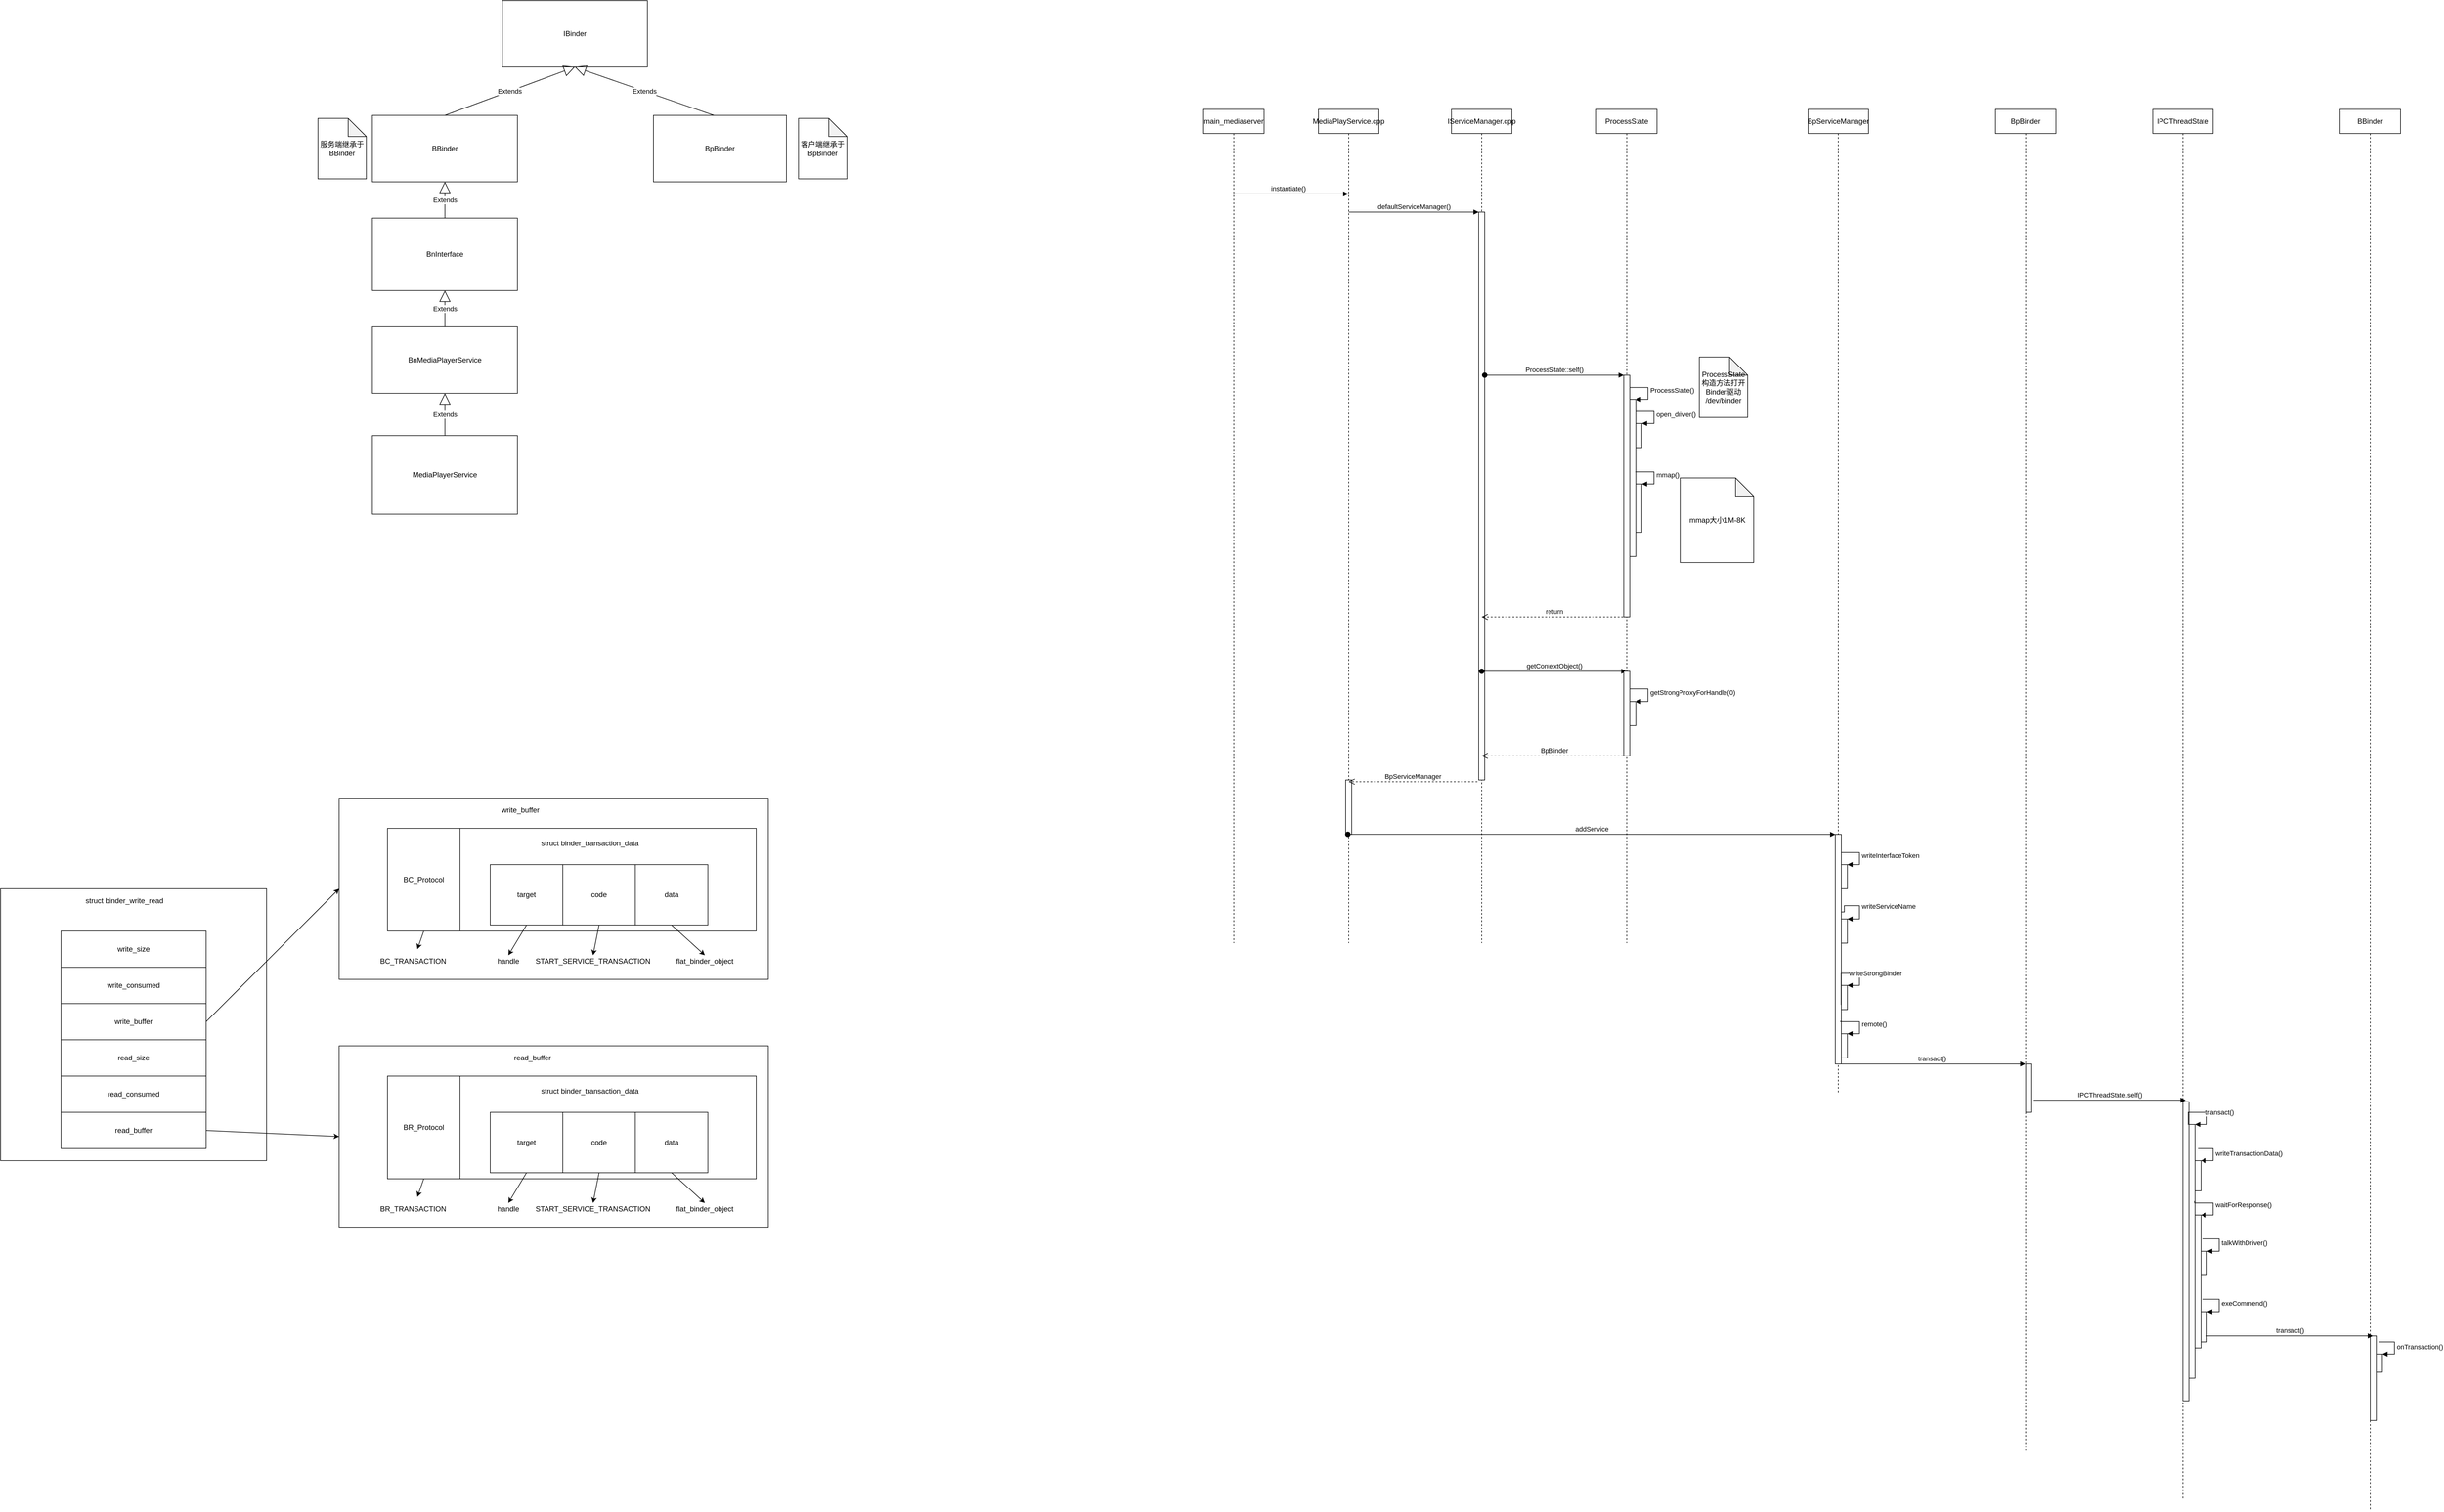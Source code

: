 <mxfile version="13.4.5" type="device" pages="3"><diagram id="ADSNOt0oJH6YM9XgDWAc" name="Binder流程"><mxGraphModel dx="3656" dy="830" grid="1" gridSize="10" guides="1" tooltips="1" connect="1" arrows="1" fold="1" page="1" pageScale="1" pageWidth="850" pageHeight="1100" math="0" shadow="0"><root><mxCell id="0"/><mxCell id="1" parent="0"/><mxCell id="X1YIrtoGav7V1cK6ALSr-1" value="main_mediaserver" style="shape=umlLifeline;perimeter=lifelinePerimeter;whiteSpace=wrap;html=1;container=1;collapsible=0;recursiveResize=0;outlineConnect=0;" parent="1" vertex="1"><mxGeometry x="190" y="380" width="100" height="1380" as="geometry"/></mxCell><mxCell id="X1YIrtoGav7V1cK6ALSr-5" value="instantiate()" style="html=1;verticalAlign=bottom;endArrow=block;" parent="X1YIrtoGav7V1cK6ALSr-1" target="X1YIrtoGav7V1cK6ALSr-4" edge="1"><mxGeometry x="-0.05" width="80" relative="1" as="geometry"><mxPoint x="50" y="140" as="sourcePoint"/><mxPoint x="130" y="140" as="targetPoint"/><mxPoint as="offset"/></mxGeometry></mxCell><mxCell id="X1YIrtoGav7V1cK6ALSr-4" value="MediaPlayService.cpp" style="shape=umlLifeline;perimeter=lifelinePerimeter;whiteSpace=wrap;html=1;container=1;collapsible=0;recursiveResize=0;outlineConnect=0;" parent="1" vertex="1"><mxGeometry x="380" y="380" width="100" height="1380" as="geometry"/></mxCell><mxCell id="ic60exHab5xVEGZEsqp8-18" value="" style="html=1;points=[];perimeter=orthogonalPerimeter;" parent="X1YIrtoGav7V1cK6ALSr-4" vertex="1"><mxGeometry x="45" y="1110" width="10" height="90" as="geometry"/></mxCell><mxCell id="X1YIrtoGav7V1cK6ALSr-8" value="IServiceManager.cpp" style="shape=umlLifeline;perimeter=lifelinePerimeter;whiteSpace=wrap;html=1;container=1;collapsible=0;recursiveResize=0;outlineConnect=0;" parent="1" vertex="1"><mxGeometry x="600" y="380" width="100" height="1380" as="geometry"/></mxCell><mxCell id="X1YIrtoGav7V1cK6ALSr-10" value="" style="html=1;points=[];perimeter=orthogonalPerimeter;" parent="X1YIrtoGav7V1cK6ALSr-8" vertex="1"><mxGeometry x="45" y="170" width="10" height="940" as="geometry"/></mxCell><mxCell id="ic60exHab5xVEGZEsqp8-13" value="getContextObject()" style="html=1;verticalAlign=bottom;startArrow=oval;startFill=1;endArrow=block;startSize=8;" parent="X1YIrtoGav7V1cK6ALSr-8" target="ic60exHab5xVEGZEsqp8-1" edge="1"><mxGeometry width="60" relative="1" as="geometry"><mxPoint x="50" y="930" as="sourcePoint"/><mxPoint x="110" y="930" as="targetPoint"/></mxGeometry></mxCell><mxCell id="X1YIrtoGav7V1cK6ALSr-11" value="defaultServiceManager()" style="html=1;verticalAlign=bottom;endArrow=block;entryX=0;entryY=0;" parent="1" source="X1YIrtoGav7V1cK6ALSr-4" target="X1YIrtoGav7V1cK6ALSr-10" edge="1"><mxGeometry relative="1" as="geometry"><mxPoint x="570" y="550" as="sourcePoint"/></mxGeometry></mxCell><mxCell id="X1YIrtoGav7V1cK6ALSr-12" value="BpServiceManager" style="html=1;verticalAlign=bottom;endArrow=open;dashed=1;endSize=8;exitX=-0.214;exitY=1.003;exitDx=0;exitDy=0;exitPerimeter=0;" parent="1" source="X1YIrtoGav7V1cK6ALSr-10" target="X1YIrtoGav7V1cK6ALSr-4" edge="1"><mxGeometry relative="1" as="geometry"><mxPoint x="429" y="1490" as="targetPoint"/><Array as="points"/></mxGeometry></mxCell><mxCell id="p9U50_0gW3GJGFHovrKU-1" value="MediaPlayerService" style="rounded=0;whiteSpace=wrap;html=1;" parent="1" vertex="1"><mxGeometry x="-1185" y="920" width="240" height="130" as="geometry"/></mxCell><mxCell id="p9U50_0gW3GJGFHovrKU-2" value="BnMediaPlayerService" style="rounded=0;whiteSpace=wrap;html=1;" parent="1" vertex="1"><mxGeometry x="-1185" y="740" width="240" height="110" as="geometry"/></mxCell><mxCell id="p9U50_0gW3GJGFHovrKU-3" value="BnInterface" style="rounded=0;whiteSpace=wrap;html=1;" parent="1" vertex="1"><mxGeometry x="-1185" y="560" width="240" height="120" as="geometry"/></mxCell><mxCell id="p9U50_0gW3GJGFHovrKU-4" value="BBinder" style="rounded=0;whiteSpace=wrap;html=1;" parent="1" vertex="1"><mxGeometry x="-1185" y="390" width="240" height="110" as="geometry"/></mxCell><mxCell id="p9U50_0gW3GJGFHovrKU-9" value="Extends" style="endArrow=block;endSize=16;endFill=0;html=1;exitX=0.5;exitY=0;exitDx=0;exitDy=0;entryX=0.5;entryY=1;entryDx=0;entryDy=0;" parent="1" source="p9U50_0gW3GJGFHovrKU-1" target="p9U50_0gW3GJGFHovrKU-2" edge="1"><mxGeometry width="160" relative="1" as="geometry"><mxPoint x="-1265" y="850" as="sourcePoint"/><mxPoint x="-1105" y="850" as="targetPoint"/></mxGeometry></mxCell><mxCell id="p9U50_0gW3GJGFHovrKU-10" value="Extends" style="endArrow=block;endSize=16;endFill=0;html=1;exitX=0.5;exitY=0;exitDx=0;exitDy=0;entryX=0.5;entryY=1;entryDx=0;entryDy=0;" parent="1" source="p9U50_0gW3GJGFHovrKU-2" target="p9U50_0gW3GJGFHovrKU-3" edge="1"><mxGeometry width="160" relative="1" as="geometry"><mxPoint x="-1075" y="720" as="sourcePoint"/><mxPoint x="-915" y="720" as="targetPoint"/></mxGeometry></mxCell><mxCell id="p9U50_0gW3GJGFHovrKU-11" value="Extends" style="endArrow=block;endSize=16;endFill=0;html=1;entryX=0.5;entryY=1;entryDx=0;entryDy=0;" parent="1" source="p9U50_0gW3GJGFHovrKU-3" target="p9U50_0gW3GJGFHovrKU-4" edge="1"><mxGeometry width="160" relative="1" as="geometry"><mxPoint x="-1105" y="530" as="sourcePoint"/><mxPoint x="-945" y="530" as="targetPoint"/></mxGeometry></mxCell><mxCell id="p9U50_0gW3GJGFHovrKU-12" value="服务端继承于BBinder" style="shape=note;whiteSpace=wrap;html=1;backgroundOutline=1;darkOpacity=0.05;" parent="1" vertex="1"><mxGeometry x="-1275" y="395" width="80" height="100" as="geometry"/></mxCell><mxCell id="p9U50_0gW3GJGFHovrKU-13" value="IBinder" style="rounded=0;whiteSpace=wrap;html=1;" parent="1" vertex="1"><mxGeometry x="-970" y="200" width="240" height="110" as="geometry"/></mxCell><mxCell id="p9U50_0gW3GJGFHovrKU-14" value="Extends" style="endArrow=block;endSize=16;endFill=0;html=1;exitX=0.5;exitY=0;exitDx=0;exitDy=0;entryX=0.5;entryY=1;entryDx=0;entryDy=0;" parent="1" source="p9U50_0gW3GJGFHovrKU-4" target="p9U50_0gW3GJGFHovrKU-13" edge="1"><mxGeometry width="160" relative="1" as="geometry"><mxPoint x="-580" y="270" as="sourcePoint"/><mxPoint x="-420" y="270" as="targetPoint"/></mxGeometry></mxCell><mxCell id="my67PZ1nGhQ2s5lrP3zA-1" value="BpBinder" style="rounded=0;whiteSpace=wrap;html=1;" parent="1" vertex="1"><mxGeometry x="-720" y="390" width="220" height="110" as="geometry"/></mxCell><mxCell id="my67PZ1nGhQ2s5lrP3zA-2" value="Extends" style="endArrow=block;endSize=16;endFill=0;html=1;exitX=0.455;exitY=0;exitDx=0;exitDy=0;exitPerimeter=0;" parent="1" source="my67PZ1nGhQ2s5lrP3zA-1" edge="1"><mxGeometry width="160" relative="1" as="geometry"><mxPoint x="-500" y="270" as="sourcePoint"/><mxPoint x="-850" y="310" as="targetPoint"/></mxGeometry></mxCell><mxCell id="my67PZ1nGhQ2s5lrP3zA-3" value="客户端继承于BpBinder" style="shape=note;whiteSpace=wrap;html=1;backgroundOutline=1;darkOpacity=0.05;" parent="1" vertex="1"><mxGeometry x="-480" y="395" width="80" height="100" as="geometry"/></mxCell><mxCell id="NPpkVlQm_xIy1uFvLEuO-2" value="BpBinder" style="shape=umlLifeline;perimeter=lifelinePerimeter;whiteSpace=wrap;html=1;container=1;collapsible=0;recursiveResize=0;outlineConnect=0;" parent="1" vertex="1"><mxGeometry x="1500" y="380" width="100" height="2220" as="geometry"/></mxCell><mxCell id="NPpkVlQm_xIy1uFvLEuO-5" value="" style="html=1;points=[];perimeter=orthogonalPerimeter;" parent="NPpkVlQm_xIy1uFvLEuO-2" vertex="1"><mxGeometry x="50" y="1580" width="10" height="80" as="geometry"/></mxCell><mxCell id="NPpkVlQm_xIy1uFvLEuO-4" value="IPCThreadState" style="shape=umlLifeline;perimeter=lifelinePerimeter;whiteSpace=wrap;html=1;container=1;collapsible=0;recursiveResize=0;outlineConnect=0;" parent="1" vertex="1"><mxGeometry x="1760" y="380" width="100" height="2300" as="geometry"/></mxCell><mxCell id="NPpkVlQm_xIy1uFvLEuO-11" value="" style="html=1;points=[];perimeter=orthogonalPerimeter;" parent="NPpkVlQm_xIy1uFvLEuO-4" vertex="1"><mxGeometry x="50" y="1642.5" width="10" height="495" as="geometry"/></mxCell><mxCell id="NPpkVlQm_xIy1uFvLEuO-12" value="" style="html=1;points=[];perimeter=orthogonalPerimeter;" parent="NPpkVlQm_xIy1uFvLEuO-4" vertex="1"><mxGeometry x="60" y="1680" width="10" height="420" as="geometry"/></mxCell><mxCell id="NPpkVlQm_xIy1uFvLEuO-13" value="transact()" style="edgeStyle=orthogonalEdgeStyle;html=1;align=left;spacingLeft=2;endArrow=block;rounded=0;entryX=1;entryY=0;exitX=0.871;exitY=0.077;exitDx=0;exitDy=0;exitPerimeter=0;" parent="NPpkVlQm_xIy1uFvLEuO-4" source="NPpkVlQm_xIy1uFvLEuO-11" target="NPpkVlQm_xIy1uFvLEuO-12" edge="1"><mxGeometry relative="1" as="geometry"><mxPoint x="65" y="1660" as="sourcePoint"/><Array as="points"><mxPoint x="90" y="1660"/><mxPoint x="90" y="1680"/></Array></mxGeometry></mxCell><mxCell id="NPpkVlQm_xIy1uFvLEuO-16" value="" style="html=1;points=[];perimeter=orthogonalPerimeter;" parent="NPpkVlQm_xIy1uFvLEuO-4" vertex="1"><mxGeometry x="70" y="1740" width="10" height="50" as="geometry"/></mxCell><mxCell id="NPpkVlQm_xIy1uFvLEuO-17" value="writeTransactionData()" style="edgeStyle=orthogonalEdgeStyle;html=1;align=left;spacingLeft=2;endArrow=block;rounded=0;entryX=1;entryY=0;" parent="NPpkVlQm_xIy1uFvLEuO-4" target="NPpkVlQm_xIy1uFvLEuO-16" edge="1"><mxGeometry relative="1" as="geometry"><mxPoint x="75" y="1720" as="sourcePoint"/><Array as="points"><mxPoint x="100" y="1720"/></Array></mxGeometry></mxCell><mxCell id="NPpkVlQm_xIy1uFvLEuO-20" value="" style="html=1;points=[];perimeter=orthogonalPerimeter;" parent="NPpkVlQm_xIy1uFvLEuO-4" vertex="1"><mxGeometry x="70" y="1830" width="10" height="220" as="geometry"/></mxCell><mxCell id="NPpkVlQm_xIy1uFvLEuO-21" value="waitForResponse()" style="edgeStyle=orthogonalEdgeStyle;html=1;align=left;spacingLeft=2;endArrow=block;rounded=0;entryX=1;entryY=0;exitX=0.929;exitY=0.302;exitDx=0;exitDy=0;exitPerimeter=0;" parent="NPpkVlQm_xIy1uFvLEuO-4" source="NPpkVlQm_xIy1uFvLEuO-12" target="NPpkVlQm_xIy1uFvLEuO-20" edge="1"><mxGeometry relative="1" as="geometry"><mxPoint x="75" y="1810" as="sourcePoint"/><Array as="points"><mxPoint x="69" y="1810"/><mxPoint x="100" y="1810"/><mxPoint x="100" y="1830"/></Array></mxGeometry></mxCell><mxCell id="NPpkVlQm_xIy1uFvLEuO-26" value="" style="html=1;points=[];perimeter=orthogonalPerimeter;" parent="NPpkVlQm_xIy1uFvLEuO-4" vertex="1"><mxGeometry x="80" y="1890" width="10" height="40" as="geometry"/></mxCell><mxCell id="NPpkVlQm_xIy1uFvLEuO-27" value="talkWithDriver()" style="edgeStyle=orthogonalEdgeStyle;html=1;align=left;spacingLeft=2;endArrow=block;rounded=0;entryX=1;entryY=0;exitX=1.224;exitY=0.179;exitDx=0;exitDy=0;exitPerimeter=0;" parent="NPpkVlQm_xIy1uFvLEuO-4" source="NPpkVlQm_xIy1uFvLEuO-20" target="NPpkVlQm_xIy1uFvLEuO-26" edge="1"><mxGeometry relative="1" as="geometry"><mxPoint x="85" y="1870" as="sourcePoint"/><Array as="points"><mxPoint x="110" y="1869"/><mxPoint x="110" y="1890"/></Array></mxGeometry></mxCell><mxCell id="NPpkVlQm_xIy1uFvLEuO-28" value="" style="html=1;points=[];perimeter=orthogonalPerimeter;" parent="NPpkVlQm_xIy1uFvLEuO-4" vertex="1"><mxGeometry x="80" y="1990" width="10" height="50" as="geometry"/></mxCell><mxCell id="NPpkVlQm_xIy1uFvLEuO-29" value="exeCommend()" style="edgeStyle=orthogonalEdgeStyle;html=1;align=left;spacingLeft=2;endArrow=block;rounded=0;entryX=1;entryY=0;exitX=1.224;exitY=0.633;exitDx=0;exitDy=0;exitPerimeter=0;" parent="NPpkVlQm_xIy1uFvLEuO-4" source="NPpkVlQm_xIy1uFvLEuO-20" target="NPpkVlQm_xIy1uFvLEuO-28" edge="1"><mxGeometry relative="1" as="geometry"><mxPoint x="85" y="1970" as="sourcePoint"/><Array as="points"><mxPoint x="110" y="1969"/><mxPoint x="110" y="1990"/></Array></mxGeometry></mxCell><mxCell id="NPpkVlQm_xIy1uFvLEuO-6" value="IPCThreadState.self()" style="html=1;verticalAlign=bottom;endArrow=block;exitX=1.341;exitY=0.749;exitDx=0;exitDy=0;exitPerimeter=0;" parent="1" source="NPpkVlQm_xIy1uFvLEuO-5" edge="1"><mxGeometry width="80" relative="1" as="geometry"><mxPoint x="1565" y="2020" as="sourcePoint"/><mxPoint x="1814.5" y="2019.92" as="targetPoint"/></mxGeometry></mxCell><mxCell id="NPpkVlQm_xIy1uFvLEuO-30" value="BBinder" style="shape=umlLifeline;perimeter=lifelinePerimeter;whiteSpace=wrap;html=1;container=1;collapsible=0;recursiveResize=0;outlineConnect=0;" parent="1" vertex="1"><mxGeometry x="2070" y="380" width="100" height="2320" as="geometry"/></mxCell><mxCell id="NPpkVlQm_xIy1uFvLEuO-32" value="" style="html=1;points=[];perimeter=orthogonalPerimeter;" parent="NPpkVlQm_xIy1uFvLEuO-30" vertex="1"><mxGeometry x="50" y="2030" width="10" height="140" as="geometry"/></mxCell><mxCell id="NPpkVlQm_xIy1uFvLEuO-33" value="" style="html=1;points=[];perimeter=orthogonalPerimeter;" parent="NPpkVlQm_xIy1uFvLEuO-30" vertex="1"><mxGeometry x="60" y="2060" width="10" height="30" as="geometry"/></mxCell><mxCell id="NPpkVlQm_xIy1uFvLEuO-34" value="onTransaction()" style="edgeStyle=orthogonalEdgeStyle;html=1;align=left;spacingLeft=2;endArrow=block;rounded=0;entryX=1;entryY=0;" parent="NPpkVlQm_xIy1uFvLEuO-30" target="NPpkVlQm_xIy1uFvLEuO-33" edge="1"><mxGeometry relative="1" as="geometry"><mxPoint x="65" y="2040" as="sourcePoint"/><Array as="points"><mxPoint x="90" y="2040"/></Array></mxGeometry></mxCell><mxCell id="NPpkVlQm_xIy1uFvLEuO-31" value="transact()" style="html=1;verticalAlign=bottom;endArrow=block;" parent="1" edge="1"><mxGeometry width="80" relative="1" as="geometry"><mxPoint x="1849" y="2410" as="sourcePoint"/><mxPoint x="2124.5" y="2410" as="targetPoint"/><Array as="points"><mxPoint x="1945" y="2410"/></Array></mxGeometry></mxCell><mxCell id="ic60exHab5xVEGZEsqp8-1" value="ProcessState" style="shape=umlLifeline;perimeter=lifelinePerimeter;whiteSpace=wrap;html=1;container=1;collapsible=0;recursiveResize=0;outlineConnect=0;" parent="1" vertex="1"><mxGeometry x="840" y="380" width="100" height="1380" as="geometry"/></mxCell><mxCell id="ic60exHab5xVEGZEsqp8-2" value="" style="html=1;points=[];perimeter=orthogonalPerimeter;" parent="ic60exHab5xVEGZEsqp8-1" vertex="1"><mxGeometry x="45" y="440" width="10" height="400" as="geometry"/></mxCell><mxCell id="ic60exHab5xVEGZEsqp8-4" value="" style="html=1;points=[];perimeter=orthogonalPerimeter;" parent="ic60exHab5xVEGZEsqp8-1" vertex="1"><mxGeometry x="55" y="480" width="10" height="260" as="geometry"/></mxCell><mxCell id="ic60exHab5xVEGZEsqp8-5" value="ProcessState()" style="edgeStyle=orthogonalEdgeStyle;html=1;align=left;spacingLeft=2;endArrow=block;rounded=0;entryX=1;entryY=0;exitX=1.047;exitY=0.051;exitDx=0;exitDy=0;exitPerimeter=0;" parent="ic60exHab5xVEGZEsqp8-1" source="ic60exHab5xVEGZEsqp8-2" target="ic60exHab5xVEGZEsqp8-4" edge="1"><mxGeometry relative="1" as="geometry"><mxPoint x="60" y="460" as="sourcePoint"/><Array as="points"><mxPoint x="85" y="460"/><mxPoint x="85" y="480"/></Array></mxGeometry></mxCell><mxCell id="ic60exHab5xVEGZEsqp8-6" value="" style="html=1;points=[];perimeter=orthogonalPerimeter;" parent="ic60exHab5xVEGZEsqp8-1" vertex="1"><mxGeometry x="65" y="520" width="10" height="40" as="geometry"/></mxCell><mxCell id="ic60exHab5xVEGZEsqp8-7" value="open_driver()" style="edgeStyle=orthogonalEdgeStyle;html=1;align=left;spacingLeft=2;endArrow=block;rounded=0;entryX=1;entryY=0;" parent="ic60exHab5xVEGZEsqp8-1" source="ic60exHab5xVEGZEsqp8-4" target="ic60exHab5xVEGZEsqp8-6" edge="1"><mxGeometry relative="1" as="geometry"><mxPoint x="80" y="500" as="sourcePoint"/><Array as="points"><mxPoint x="95" y="500"/><mxPoint x="95" y="520"/></Array></mxGeometry></mxCell><mxCell id="ic60exHab5xVEGZEsqp8-8" value="" style="html=1;points=[];perimeter=orthogonalPerimeter;" parent="ic60exHab5xVEGZEsqp8-1" vertex="1"><mxGeometry x="65" y="620" width="10" height="80" as="geometry"/></mxCell><mxCell id="ic60exHab5xVEGZEsqp8-9" value="mmap()" style="edgeStyle=orthogonalEdgeStyle;html=1;align=left;spacingLeft=2;endArrow=block;rounded=0;entryX=1;entryY=0;" parent="ic60exHab5xVEGZEsqp8-1" target="ic60exHab5xVEGZEsqp8-8" edge="1"><mxGeometry relative="1" as="geometry"><mxPoint x="64" y="600" as="sourcePoint"/><Array as="points"><mxPoint x="64" y="600"/><mxPoint x="95" y="600"/><mxPoint x="95" y="620"/></Array></mxGeometry></mxCell><mxCell id="ic60exHab5xVEGZEsqp8-14" value="" style="html=1;points=[];perimeter=orthogonalPerimeter;" parent="ic60exHab5xVEGZEsqp8-1" vertex="1"><mxGeometry x="45" y="930" width="10" height="140" as="geometry"/></mxCell><mxCell id="ic60exHab5xVEGZEsqp8-15" value="" style="html=1;points=[];perimeter=orthogonalPerimeter;" parent="ic60exHab5xVEGZEsqp8-1" vertex="1"><mxGeometry x="55" y="980" width="10" height="40" as="geometry"/></mxCell><mxCell id="ic60exHab5xVEGZEsqp8-16" value="getStrongProxyForHandle(0)" style="edgeStyle=orthogonalEdgeStyle;html=1;align=left;spacingLeft=2;endArrow=block;rounded=0;entryX=1;entryY=0;" parent="ic60exHab5xVEGZEsqp8-1" source="ic60exHab5xVEGZEsqp8-14" target="ic60exHab5xVEGZEsqp8-15" edge="1"><mxGeometry relative="1" as="geometry"><mxPoint x="57" y="960" as="sourcePoint"/><Array as="points"><mxPoint x="85" y="959"/><mxPoint x="85" y="980"/></Array></mxGeometry></mxCell><mxCell id="ic60exHab5xVEGZEsqp8-3" value="ProcessState::self()" style="html=1;verticalAlign=bottom;startArrow=oval;endArrow=block;startSize=8;" parent="1" source="X1YIrtoGav7V1cK6ALSr-10" target="ic60exHab5xVEGZEsqp8-2" edge="1"><mxGeometry relative="1" as="geometry"><mxPoint x="820" y="570" as="sourcePoint"/><Array as="points"><mxPoint x="690" y="820"/></Array></mxGeometry></mxCell><mxCell id="ic60exHab5xVEGZEsqp8-10" value="mmap大小1M-8K" style="shape=note;whiteSpace=wrap;html=1;backgroundOutline=1;darkOpacity=0.05;" parent="1" vertex="1"><mxGeometry x="980" y="990" width="120" height="140" as="geometry"/></mxCell><mxCell id="ic60exHab5xVEGZEsqp8-11" value="ProcessState构造方法打开Binder驱动&lt;br&gt;/dev/binder" style="shape=note;whiteSpace=wrap;html=1;backgroundOutline=1;darkOpacity=0.05;" parent="1" vertex="1"><mxGeometry x="1010" y="790" width="80" height="100" as="geometry"/></mxCell><mxCell id="ic60exHab5xVEGZEsqp8-12" value="return" style="html=1;verticalAlign=bottom;endArrow=open;dashed=1;endSize=8;" parent="1" target="X1YIrtoGav7V1cK6ALSr-8" edge="1"><mxGeometry relative="1" as="geometry"><mxPoint x="890" y="1220" as="sourcePoint"/><mxPoint x="810" y="1220" as="targetPoint"/></mxGeometry></mxCell><mxCell id="ic60exHab5xVEGZEsqp8-17" value="BpBinder" style="html=1;verticalAlign=bottom;endArrow=open;dashed=1;endSize=8;" parent="1" target="X1YIrtoGav7V1cK6ALSr-8" edge="1"><mxGeometry relative="1" as="geometry"><mxPoint x="890" y="1450" as="sourcePoint"/><mxPoint x="810" y="1450" as="targetPoint"/></mxGeometry></mxCell><mxCell id="ic60exHab5xVEGZEsqp8-19" value="BpServiceManager" style="shape=umlLifeline;perimeter=lifelinePerimeter;whiteSpace=wrap;html=1;container=1;collapsible=0;recursiveResize=0;outlineConnect=0;" parent="1" vertex="1"><mxGeometry x="1190" y="380" width="100" height="1630" as="geometry"/></mxCell><mxCell id="ic60exHab5xVEGZEsqp8-21" value="" style="html=1;points=[];perimeter=orthogonalPerimeter;" parent="ic60exHab5xVEGZEsqp8-19" vertex="1"><mxGeometry x="45" y="1200" width="10" height="380" as="geometry"/></mxCell><mxCell id="ic60exHab5xVEGZEsqp8-23" value="" style="html=1;points=[];perimeter=orthogonalPerimeter;" parent="ic60exHab5xVEGZEsqp8-19" vertex="1"><mxGeometry x="55" y="1250" width="10" height="40" as="geometry"/></mxCell><mxCell id="ic60exHab5xVEGZEsqp8-24" value="writeInterfaceToken" style="edgeStyle=orthogonalEdgeStyle;html=1;align=left;spacingLeft=2;endArrow=block;rounded=0;entryX=1;entryY=0;" parent="ic60exHab5xVEGZEsqp8-19" target="ic60exHab5xVEGZEsqp8-23" edge="1"><mxGeometry relative="1" as="geometry"><mxPoint x="55" y="1230" as="sourcePoint"/><Array as="points"><mxPoint x="85" y="1230"/><mxPoint x="85" y="1250"/></Array></mxGeometry></mxCell><mxCell id="ic60exHab5xVEGZEsqp8-25" value="" style="html=1;points=[];perimeter=orthogonalPerimeter;" parent="ic60exHab5xVEGZEsqp8-19" vertex="1"><mxGeometry x="55" y="1340" width="10" height="40" as="geometry"/></mxCell><mxCell id="ic60exHab5xVEGZEsqp8-26" value="writeServiceName" style="edgeStyle=orthogonalEdgeStyle;html=1;align=left;spacingLeft=2;endArrow=block;rounded=0;entryX=1;entryY=0;exitX=0.959;exitY=0.338;exitDx=0;exitDy=0;exitPerimeter=0;" parent="ic60exHab5xVEGZEsqp8-19" source="ic60exHab5xVEGZEsqp8-21" target="ic60exHab5xVEGZEsqp8-25" edge="1"><mxGeometry relative="1" as="geometry"><mxPoint x="60" y="1319" as="sourcePoint"/><Array as="points"><mxPoint x="60" y="1318"/><mxPoint x="85" y="1319"/><mxPoint x="85" y="1340"/></Array></mxGeometry></mxCell><mxCell id="ic60exHab5xVEGZEsqp8-27" value="" style="html=1;points=[];perimeter=orthogonalPerimeter;" parent="ic60exHab5xVEGZEsqp8-19" vertex="1"><mxGeometry x="55" y="1450" width="10" height="40" as="geometry"/></mxCell><mxCell id="ic60exHab5xVEGZEsqp8-28" value="writeStrongBinder" style="edgeStyle=orthogonalEdgeStyle;html=1;align=left;spacingLeft=2;endArrow=block;rounded=0;entryX=1;entryY=0;exitX=0.967;exitY=0.742;exitDx=0;exitDy=0;exitPerimeter=0;" parent="ic60exHab5xVEGZEsqp8-19" source="ic60exHab5xVEGZEsqp8-21" target="ic60exHab5xVEGZEsqp8-27" edge="1"><mxGeometry relative="1" as="geometry"><mxPoint x="60" y="1430" as="sourcePoint"/><Array as="points"><mxPoint x="85" y="1430"/><mxPoint x="85" y="1450"/></Array></mxGeometry></mxCell><mxCell id="ic60exHab5xVEGZEsqp8-29" value="" style="html=1;points=[];perimeter=orthogonalPerimeter;" parent="ic60exHab5xVEGZEsqp8-19" vertex="1"><mxGeometry x="55" y="1530" width="10" height="40" as="geometry"/></mxCell><mxCell id="ic60exHab5xVEGZEsqp8-30" value="remote()" style="edgeStyle=orthogonalEdgeStyle;html=1;align=left;spacingLeft=2;endArrow=block;rounded=0;entryX=1;entryY=0;exitX=0.883;exitY=0.813;exitDx=0;exitDy=0;exitPerimeter=0;" parent="ic60exHab5xVEGZEsqp8-19" source="ic60exHab5xVEGZEsqp8-21" target="ic60exHab5xVEGZEsqp8-29" edge="1"><mxGeometry relative="1" as="geometry"><mxPoint x="60" y="1510" as="sourcePoint"/><Array as="points"><mxPoint x="54" y="1510"/><mxPoint x="85" y="1510"/><mxPoint x="85" y="1530"/></Array></mxGeometry></mxCell><mxCell id="ic60exHab5xVEGZEsqp8-31" value="transact()" style="html=1;verticalAlign=bottom;endArrow=block;" parent="ic60exHab5xVEGZEsqp8-19" target="NPpkVlQm_xIy1uFvLEuO-2" edge="1"><mxGeometry width="80" relative="1" as="geometry"><mxPoint x="50" y="1580" as="sourcePoint"/><mxPoint x="130" y="1580" as="targetPoint"/></mxGeometry></mxCell><mxCell id="ic60exHab5xVEGZEsqp8-22" value="addService" style="html=1;verticalAlign=bottom;startArrow=oval;startFill=1;endArrow=block;startSize=8;exitX=0.357;exitY=0.998;exitDx=0;exitDy=0;exitPerimeter=0;" parent="1" source="ic60exHab5xVEGZEsqp8-18" target="ic60exHab5xVEGZEsqp8-21" edge="1"><mxGeometry width="60" relative="1" as="geometry"><mxPoint x="440" y="1580" as="sourcePoint"/><mxPoint x="1239.5" y="1570" as="targetPoint"/></mxGeometry></mxCell><mxCell id="AjSESkPDGwwv3Sxjxxn_-1" value="" style="rounded=0;whiteSpace=wrap;html=1;" vertex="1" parent="1"><mxGeometry x="-1800" y="1670" width="440" height="450" as="geometry"/></mxCell><mxCell id="AjSESkPDGwwv3Sxjxxn_-2" value="struct binder_write_read" style="text;html=1;strokeColor=none;fillColor=none;align=center;verticalAlign=middle;whiteSpace=wrap;rounded=0;" vertex="1" parent="1"><mxGeometry x="-1680" y="1680" width="170" height="20" as="geometry"/></mxCell><mxCell id="AjSESkPDGwwv3Sxjxxn_-3" value="write_size" style="rounded=0;whiteSpace=wrap;html=1;" vertex="1" parent="1"><mxGeometry x="-1700" y="1740" width="240" height="60" as="geometry"/></mxCell><mxCell id="AjSESkPDGwwv3Sxjxxn_-4" value="write_consumed" style="rounded=0;whiteSpace=wrap;html=1;" vertex="1" parent="1"><mxGeometry x="-1700" y="1800" width="240" height="60" as="geometry"/></mxCell><mxCell id="AjSESkPDGwwv3Sxjxxn_-5" value="write_buffer" style="rounded=0;whiteSpace=wrap;html=1;" vertex="1" parent="1"><mxGeometry x="-1700" y="1860" width="240" height="60" as="geometry"/></mxCell><mxCell id="AjSESkPDGwwv3Sxjxxn_-6" value="read_size" style="rounded=0;whiteSpace=wrap;html=1;" vertex="1" parent="1"><mxGeometry x="-1700" y="1920" width="240" height="60" as="geometry"/></mxCell><mxCell id="AjSESkPDGwwv3Sxjxxn_-7" value="read_consumed" style="rounded=0;whiteSpace=wrap;html=1;" vertex="1" parent="1"><mxGeometry x="-1700" y="1980" width="240" height="60" as="geometry"/></mxCell><mxCell id="AjSESkPDGwwv3Sxjxxn_-8" value="read_buffer" style="rounded=0;whiteSpace=wrap;html=1;" vertex="1" parent="1"><mxGeometry x="-1700" y="2040" width="240" height="60" as="geometry"/></mxCell><mxCell id="AjSESkPDGwwv3Sxjxxn_-9" value="" style="rounded=0;whiteSpace=wrap;html=1;" vertex="1" parent="1"><mxGeometry x="-1240" y="1520" width="710" height="300" as="geometry"/></mxCell><mxCell id="AjSESkPDGwwv3Sxjxxn_-10" value="write_buffer" style="text;html=1;strokeColor=none;fillColor=none;align=center;verticalAlign=middle;whiteSpace=wrap;rounded=0;" vertex="1" parent="1"><mxGeometry x="-1040" y="1530" width="200" height="20" as="geometry"/></mxCell><mxCell id="AjSESkPDGwwv3Sxjxxn_-12" value="" style="rounded=0;whiteSpace=wrap;html=1;" vertex="1" parent="1"><mxGeometry x="-1160" y="1570" width="610" height="170" as="geometry"/></mxCell><mxCell id="AjSESkPDGwwv3Sxjxxn_-13" value="BC_Protocol" style="rounded=0;whiteSpace=wrap;html=1;" vertex="1" parent="1"><mxGeometry x="-1160" y="1570" width="120" height="170" as="geometry"/></mxCell><mxCell id="AjSESkPDGwwv3Sxjxxn_-14" value="struct binder_transaction_data" style="text;html=1;strokeColor=none;fillColor=none;align=center;verticalAlign=middle;whiteSpace=wrap;rounded=0;" vertex="1" parent="1"><mxGeometry x="-980" y="1580" width="310" height="30" as="geometry"/></mxCell><mxCell id="AjSESkPDGwwv3Sxjxxn_-15" value="target" style="rounded=0;whiteSpace=wrap;html=1;" vertex="1" parent="1"><mxGeometry x="-990" y="1630" width="120" height="100" as="geometry"/></mxCell><mxCell id="AjSESkPDGwwv3Sxjxxn_-16" value="code" style="rounded=0;whiteSpace=wrap;html=1;" vertex="1" parent="1"><mxGeometry x="-870" y="1630" width="120" height="100" as="geometry"/></mxCell><mxCell id="AjSESkPDGwwv3Sxjxxn_-17" value="data" style="rounded=0;whiteSpace=wrap;html=1;" vertex="1" parent="1"><mxGeometry x="-750" y="1630" width="120" height="100" as="geometry"/></mxCell><mxCell id="AjSESkPDGwwv3Sxjxxn_-19" value="BC_TRANSACTION" style="text;html=1;strokeColor=none;fillColor=none;align=center;verticalAlign=middle;whiteSpace=wrap;rounded=0;" vertex="1" parent="1"><mxGeometry x="-1185" y="1770" width="135" height="40" as="geometry"/></mxCell><mxCell id="AjSESkPDGwwv3Sxjxxn_-20" value="" style="endArrow=classic;html=1;exitX=0.5;exitY=1;exitDx=0;exitDy=0;" edge="1" parent="1" source="AjSESkPDGwwv3Sxjxxn_-13" target="AjSESkPDGwwv3Sxjxxn_-19"><mxGeometry width="50" height="50" relative="1" as="geometry"><mxPoint x="-1060" y="1920" as="sourcePoint"/><mxPoint x="-1010" y="1870" as="targetPoint"/></mxGeometry></mxCell><mxCell id="AjSESkPDGwwv3Sxjxxn_-21" value="handle" style="text;html=1;strokeColor=none;fillColor=none;align=center;verticalAlign=middle;whiteSpace=wrap;rounded=0;" vertex="1" parent="1"><mxGeometry x="-980" y="1780" width="40" height="20" as="geometry"/></mxCell><mxCell id="AjSESkPDGwwv3Sxjxxn_-22" value="START_SERVICE_TRANSACTION" style="text;html=1;strokeColor=none;fillColor=none;align=center;verticalAlign=middle;whiteSpace=wrap;rounded=0;" vertex="1" parent="1"><mxGeometry x="-870" y="1780" width="100" height="20" as="geometry"/></mxCell><mxCell id="AjSESkPDGwwv3Sxjxxn_-23" value="flat_binder_object" style="text;html=1;strokeColor=none;fillColor=none;align=center;verticalAlign=middle;whiteSpace=wrap;rounded=0;" vertex="1" parent="1"><mxGeometry x="-680" y="1780" width="90" height="20" as="geometry"/></mxCell><mxCell id="AjSESkPDGwwv3Sxjxxn_-24" value="" style="endArrow=classic;html=1;exitX=0.5;exitY=1;exitDx=0;exitDy=0;entryX=0.5;entryY=0;entryDx=0;entryDy=0;" edge="1" parent="1" source="AjSESkPDGwwv3Sxjxxn_-15" target="AjSESkPDGwwv3Sxjxxn_-21"><mxGeometry width="50" height="50" relative="1" as="geometry"><mxPoint x="-910" y="1890" as="sourcePoint"/><mxPoint x="-860" y="1840" as="targetPoint"/></mxGeometry></mxCell><mxCell id="AjSESkPDGwwv3Sxjxxn_-25" value="" style="endArrow=classic;html=1;exitX=0.5;exitY=1;exitDx=0;exitDy=0;entryX=0.5;entryY=0;entryDx=0;entryDy=0;" edge="1" parent="1" source="AjSESkPDGwwv3Sxjxxn_-16" target="AjSESkPDGwwv3Sxjxxn_-22"><mxGeometry width="50" height="50" relative="1" as="geometry"><mxPoint x="-850" y="1940" as="sourcePoint"/><mxPoint x="-800" y="1890" as="targetPoint"/></mxGeometry></mxCell><mxCell id="AjSESkPDGwwv3Sxjxxn_-26" value="" style="endArrow=classic;html=1;entryX=0.5;entryY=0;entryDx=0;entryDy=0;exitX=0.5;exitY=1;exitDx=0;exitDy=0;" edge="1" parent="1" source="AjSESkPDGwwv3Sxjxxn_-17" target="AjSESkPDGwwv3Sxjxxn_-23"><mxGeometry width="50" height="50" relative="1" as="geometry"><mxPoint x="-630" y="1910" as="sourcePoint"/><mxPoint x="-580" y="1860" as="targetPoint"/></mxGeometry></mxCell><mxCell id="AjSESkPDGwwv3Sxjxxn_-27" value="" style="rounded=0;whiteSpace=wrap;html=1;" vertex="1" parent="1"><mxGeometry x="-1240" y="1930" width="710" height="300" as="geometry"/></mxCell><mxCell id="AjSESkPDGwwv3Sxjxxn_-28" value="read_buffer" style="text;html=1;strokeColor=none;fillColor=none;align=center;verticalAlign=middle;whiteSpace=wrap;rounded=0;" vertex="1" parent="1"><mxGeometry x="-1020" y="1940" width="200" height="20" as="geometry"/></mxCell><mxCell id="AjSESkPDGwwv3Sxjxxn_-29" value="" style="rounded=0;whiteSpace=wrap;html=1;" vertex="1" parent="1"><mxGeometry x="-1160" y="1980" width="610" height="170" as="geometry"/></mxCell><mxCell id="AjSESkPDGwwv3Sxjxxn_-30" value="BR_Protocol" style="rounded=0;whiteSpace=wrap;html=1;" vertex="1" parent="1"><mxGeometry x="-1160" y="1980" width="120" height="170" as="geometry"/></mxCell><mxCell id="AjSESkPDGwwv3Sxjxxn_-31" value="struct binder_transaction_data" style="text;html=1;strokeColor=none;fillColor=none;align=center;verticalAlign=middle;whiteSpace=wrap;rounded=0;" vertex="1" parent="1"><mxGeometry x="-980" y="1990" width="310" height="30" as="geometry"/></mxCell><mxCell id="AjSESkPDGwwv3Sxjxxn_-32" value="target" style="rounded=0;whiteSpace=wrap;html=1;" vertex="1" parent="1"><mxGeometry x="-990" y="2040" width="120" height="100" as="geometry"/></mxCell><mxCell id="AjSESkPDGwwv3Sxjxxn_-33" value="code" style="rounded=0;whiteSpace=wrap;html=1;" vertex="1" parent="1"><mxGeometry x="-870" y="2040" width="120" height="100" as="geometry"/></mxCell><mxCell id="AjSESkPDGwwv3Sxjxxn_-34" value="data" style="rounded=0;whiteSpace=wrap;html=1;" vertex="1" parent="1"><mxGeometry x="-750" y="2040" width="120" height="100" as="geometry"/></mxCell><mxCell id="AjSESkPDGwwv3Sxjxxn_-35" value="BR_TRANSACTION" style="text;html=1;strokeColor=none;fillColor=none;align=center;verticalAlign=middle;whiteSpace=wrap;rounded=0;" vertex="1" parent="1"><mxGeometry x="-1185" y="2180" width="135" height="40" as="geometry"/></mxCell><mxCell id="AjSESkPDGwwv3Sxjxxn_-36" value="" style="endArrow=classic;html=1;exitX=0.5;exitY=1;exitDx=0;exitDy=0;" edge="1" parent="1" source="AjSESkPDGwwv3Sxjxxn_-30" target="AjSESkPDGwwv3Sxjxxn_-35"><mxGeometry width="50" height="50" relative="1" as="geometry"><mxPoint x="-1060" y="2330" as="sourcePoint"/><mxPoint x="-1010" y="2280" as="targetPoint"/></mxGeometry></mxCell><mxCell id="AjSESkPDGwwv3Sxjxxn_-37" value="handle" style="text;html=1;strokeColor=none;fillColor=none;align=center;verticalAlign=middle;whiteSpace=wrap;rounded=0;" vertex="1" parent="1"><mxGeometry x="-980" y="2190" width="40" height="20" as="geometry"/></mxCell><mxCell id="AjSESkPDGwwv3Sxjxxn_-38" value="START_SERVICE_TRANSACTION" style="text;html=1;strokeColor=none;fillColor=none;align=center;verticalAlign=middle;whiteSpace=wrap;rounded=0;" vertex="1" parent="1"><mxGeometry x="-870" y="2190" width="100" height="20" as="geometry"/></mxCell><mxCell id="AjSESkPDGwwv3Sxjxxn_-39" value="flat_binder_object" style="text;html=1;strokeColor=none;fillColor=none;align=center;verticalAlign=middle;whiteSpace=wrap;rounded=0;" vertex="1" parent="1"><mxGeometry x="-680" y="2190" width="90" height="20" as="geometry"/></mxCell><mxCell id="AjSESkPDGwwv3Sxjxxn_-40" value="" style="endArrow=classic;html=1;exitX=0.5;exitY=1;exitDx=0;exitDy=0;entryX=0.5;entryY=0;entryDx=0;entryDy=0;" edge="1" parent="1" source="AjSESkPDGwwv3Sxjxxn_-32" target="AjSESkPDGwwv3Sxjxxn_-37"><mxGeometry width="50" height="50" relative="1" as="geometry"><mxPoint x="-910" y="2300" as="sourcePoint"/><mxPoint x="-860" y="2250" as="targetPoint"/></mxGeometry></mxCell><mxCell id="AjSESkPDGwwv3Sxjxxn_-41" value="" style="endArrow=classic;html=1;exitX=0.5;exitY=1;exitDx=0;exitDy=0;entryX=0.5;entryY=0;entryDx=0;entryDy=0;" edge="1" parent="1" source="AjSESkPDGwwv3Sxjxxn_-33" target="AjSESkPDGwwv3Sxjxxn_-38"><mxGeometry width="50" height="50" relative="1" as="geometry"><mxPoint x="-850" y="2350" as="sourcePoint"/><mxPoint x="-800" y="2300" as="targetPoint"/></mxGeometry></mxCell><mxCell id="AjSESkPDGwwv3Sxjxxn_-42" value="" style="endArrow=classic;html=1;entryX=0.5;entryY=0;entryDx=0;entryDy=0;exitX=0.5;exitY=1;exitDx=0;exitDy=0;" edge="1" parent="1" source="AjSESkPDGwwv3Sxjxxn_-34" target="AjSESkPDGwwv3Sxjxxn_-39"><mxGeometry width="50" height="50" relative="1" as="geometry"><mxPoint x="-630" y="2320" as="sourcePoint"/><mxPoint x="-580" y="2270" as="targetPoint"/></mxGeometry></mxCell><mxCell id="AjSESkPDGwwv3Sxjxxn_-43" value="" style="endArrow=classic;html=1;exitX=1;exitY=0.5;exitDx=0;exitDy=0;entryX=0;entryY=0.5;entryDx=0;entryDy=0;" edge="1" parent="1" source="AjSESkPDGwwv3Sxjxxn_-5" target="AjSESkPDGwwv3Sxjxxn_-9"><mxGeometry width="50" height="50" relative="1" as="geometry"><mxPoint x="-1270" y="1870" as="sourcePoint"/><mxPoint x="-1220" y="1820" as="targetPoint"/></mxGeometry></mxCell><mxCell id="AjSESkPDGwwv3Sxjxxn_-44" value="" style="endArrow=classic;html=1;exitX=1;exitY=0.5;exitDx=0;exitDy=0;entryX=0;entryY=0.5;entryDx=0;entryDy=0;" edge="1" parent="1" source="AjSESkPDGwwv3Sxjxxn_-8" target="AjSESkPDGwwv3Sxjxxn_-27"><mxGeometry width="50" height="50" relative="1" as="geometry"><mxPoint x="-1310" y="2020" as="sourcePoint"/><mxPoint x="-1260" y="1970" as="targetPoint"/></mxGeometry></mxCell></root></mxGraphModel></diagram><diagram id="NSRpsegzg7lcRl4TVdJF" name="Parcel"><mxGraphModel dx="1106" dy="830" grid="1" gridSize="10" guides="1" tooltips="1" connect="1" arrows="1" fold="1" page="1" pageScale="1" pageWidth="850" pageHeight="1100" math="0" shadow="0"><root><mxCell id="Z5GLM1CTg8moIfNfVzp7-0"/><mxCell id="Z5GLM1CTg8moIfNfVzp7-1" parent="Z5GLM1CTg8moIfNfVzp7-0"/><mxCell id="Z5GLM1CTg8moIfNfVzp7-2" value="Parcel.java" style="rounded=0;whiteSpace=wrap;html=1;" parent="Z5GLM1CTg8moIfNfVzp7-1" vertex="1"><mxGeometry x="160" y="150" width="280" height="130" as="geometry"/></mxCell><mxCell id="Z5GLM1CTg8moIfNfVzp7-3" value="Parcel.cpp" style="rounded=0;whiteSpace=wrap;html=1;" parent="Z5GLM1CTg8moIfNfVzp7-1" vertex="1"><mxGeometry x="160" y="460" width="280" height="160" as="geometry"/></mxCell><mxCell id="Z5GLM1CTg8moIfNfVzp7-4" value="" style="endArrow=classic;html=1;exitX=0.25;exitY=1;exitDx=0;exitDy=0;entryX=0.25;entryY=0;entryDx=0;entryDy=0;" parent="Z5GLM1CTg8moIfNfVzp7-1" source="Z5GLM1CTg8moIfNfVzp7-2" target="Z5GLM1CTg8moIfNfVzp7-3" edge="1"><mxGeometry width="50" height="50" relative="1" as="geometry"><mxPoint x="280" y="370" as="sourcePoint"/><mxPoint x="240" y="460" as="targetPoint"/></mxGeometry></mxCell><mxCell id="Z5GLM1CTg8moIfNfVzp7-5" value="nativeCreate()" style="text;html=1;align=center;verticalAlign=middle;resizable=0;points=[];autosize=1;" parent="Z5GLM1CTg8moIfNfVzp7-1" vertex="1"><mxGeometry x="165" y="358" width="90" height="20" as="geometry"/></mxCell><mxCell id="Z5GLM1CTg8moIfNfVzp7-6" value="" style="endArrow=classic;html=1;exitX=0.75;exitY=0;exitDx=0;exitDy=0;entryX=0.75;entryY=1;entryDx=0;entryDy=0;" parent="Z5GLM1CTg8moIfNfVzp7-1" source="Z5GLM1CTg8moIfNfVzp7-3" target="Z5GLM1CTg8moIfNfVzp7-2" edge="1"><mxGeometry width="50" height="50" relative="1" as="geometry"><mxPoint x="320" y="400" as="sourcePoint"/><mxPoint x="370" y="350" as="targetPoint"/></mxGeometry></mxCell><mxCell id="Z5GLM1CTg8moIfNfVzp7-7" value="mPtr" style="text;html=1;align=center;verticalAlign=middle;resizable=0;points=[];autosize=1;" parent="Z5GLM1CTg8moIfNfVzp7-1" vertex="1"><mxGeometry x="370" y="358" width="40" height="20" as="geometry"/></mxCell><mxCell id="Z5GLM1CTg8moIfNfVzp7-8" value="" style="rounded=0;whiteSpace=wrap;html=1;" parent="Z5GLM1CTg8moIfNfVzp7-1" vertex="1"><mxGeometry x="560" y="460" width="610" height="80" as="geometry"/></mxCell><mxCell id="Z5GLM1CTg8moIfNfVzp7-9" value="" style="endArrow=none;html=1;entryX=0.25;entryY=0;entryDx=0;entryDy=0;exitX=0.25;exitY=1;exitDx=0;exitDy=0;" parent="Z5GLM1CTg8moIfNfVzp7-1" source="Z5GLM1CTg8moIfNfVzp7-8" target="Z5GLM1CTg8moIfNfVzp7-8" edge="1"><mxGeometry width="50" height="50" relative="1" as="geometry"><mxPoint x="710" y="544" as="sourcePoint"/><mxPoint x="740" y="490" as="targetPoint"/></mxGeometry></mxCell><mxCell id="Z5GLM1CTg8moIfNfVzp7-10" value="" style="endArrow=none;html=1;entryX=0.5;entryY=0;entryDx=0;entryDy=0;exitX=0.5;exitY=1;exitDx=0;exitDy=0;" parent="Z5GLM1CTg8moIfNfVzp7-1" source="Z5GLM1CTg8moIfNfVzp7-8" target="Z5GLM1CTg8moIfNfVzp7-8" edge="1"><mxGeometry width="50" height="50" relative="1" as="geometry"><mxPoint x="870" y="660" as="sourcePoint"/><mxPoint x="920" y="610" as="targetPoint"/></mxGeometry></mxCell><mxCell id="Z5GLM1CTg8moIfNfVzp7-11" value="" style="endArrow=none;html=1;entryX=0.75;entryY=0;entryDx=0;entryDy=0;exitX=0.75;exitY=1;exitDx=0;exitDy=0;" parent="Z5GLM1CTg8moIfNfVzp7-1" source="Z5GLM1CTg8moIfNfVzp7-8" target="Z5GLM1CTg8moIfNfVzp7-8" edge="1"><mxGeometry width="50" height="50" relative="1" as="geometry"><mxPoint x="850" y="670" as="sourcePoint"/><mxPoint x="900" y="620" as="targetPoint"/></mxGeometry></mxCell><mxCell id="Z5GLM1CTg8moIfNfVzp7-13" value="writeInt" style="text;html=1;align=center;verticalAlign=middle;resizable=0;points=[];autosize=1;" parent="Z5GLM1CTg8moIfNfVzp7-1" vertex="1"><mxGeometry x="600" y="590" width="50" height="20" as="geometry"/></mxCell><mxCell id="Z5GLM1CTg8moIfNfVzp7-14" value="" style="shape=flexArrow;endArrow=classic;html=1;entryX=0.25;entryY=0;entryDx=0;entryDy=0;" parent="Z5GLM1CTg8moIfNfVzp7-1" target="Z5GLM1CTg8moIfNfVzp7-8" edge="1"><mxGeometry width="50" height="50" relative="1" as="geometry"><mxPoint x="713" y="390" as="sourcePoint"/><mxPoint x="690" y="260" as="targetPoint"/></mxGeometry></mxCell><mxCell id="Z5GLM1CTg8moIfNfVzp7-15" value="mData = 0" style="text;html=1;align=center;verticalAlign=middle;resizable=0;points=[];autosize=1;" parent="Z5GLM1CTg8moIfNfVzp7-1" vertex="1"><mxGeometry x="520" y="358" width="70" height="20" as="geometry"/></mxCell><mxCell id="Z5GLM1CTg8moIfNfVzp7-16" value="" style="shape=flexArrow;endArrow=classic;html=1;entryX=0;entryY=0;entryDx=0;entryDy=0;" parent="Z5GLM1CTg8moIfNfVzp7-1" target="Z5GLM1CTg8moIfNfVzp7-8" edge="1"><mxGeometry width="50" height="50" relative="1" as="geometry"><mxPoint x="560" y="390" as="sourcePoint"/><mxPoint x="610" y="400" as="targetPoint"/></mxGeometry></mxCell><mxCell id="Z5GLM1CTg8moIfNfVzp7-17" value="32" style="text;html=1;strokeColor=none;fillColor=none;align=center;verticalAlign=middle;whiteSpace=wrap;rounded=0;" parent="Z5GLM1CTg8moIfNfVzp7-1" vertex="1"><mxGeometry x="610" y="485" width="50" height="30" as="geometry"/></mxCell><mxCell id="Z5GLM1CTg8moIfNfVzp7-18" value="mDataPos" style="text;html=1;strokeColor=none;fillColor=none;align=center;verticalAlign=middle;whiteSpace=wrap;rounded=0;" parent="Z5GLM1CTg8moIfNfVzp7-1" vertex="1"><mxGeometry x="690" y="350" width="40" height="20" as="geometry"/></mxCell><mxCell id="Z5GLM1CTg8moIfNfVzp7-19" value="+ 4" style="text;html=1;strokeColor=none;fillColor=none;align=center;verticalAlign=middle;whiteSpace=wrap;rounded=0;" parent="Z5GLM1CTg8moIfNfVzp7-1" vertex="1"><mxGeometry x="615" y="410" width="40" height="20" as="geometry"/></mxCell><mxCell id="Z5GLM1CTg8moIfNfVzp7-20" value="writeString" style="text;html=1;strokeColor=none;fillColor=none;align=center;verticalAlign=middle;whiteSpace=wrap;rounded=0;" parent="Z5GLM1CTg8moIfNfVzp7-1" vertex="1"><mxGeometry x="770" y="590" width="40" height="20" as="geometry"/></mxCell><mxCell id="Z5GLM1CTg8moIfNfVzp7-21" value="" style="rounded=0;whiteSpace=wrap;html=1;" parent="Z5GLM1CTg8moIfNfVzp7-1" vertex="1"><mxGeometry x="720" y="470" width="130" height="60" as="geometry"/></mxCell><mxCell id="Z5GLM1CTg8moIfNfVzp7-22" value="" style="endArrow=none;html=1;exitX=0.5;exitY=1;exitDx=0;exitDy=0;entryX=0.5;entryY=0;entryDx=0;entryDy=0;" parent="Z5GLM1CTg8moIfNfVzp7-1" source="Z5GLM1CTg8moIfNfVzp7-21" target="Z5GLM1CTg8moIfNfVzp7-21" edge="1"><mxGeometry width="50" height="50" relative="1" as="geometry"><mxPoint x="770" y="380" as="sourcePoint"/><mxPoint x="820" y="330" as="targetPoint"/></mxGeometry></mxCell><mxCell id="Z5GLM1CTg8moIfNfVzp7-23" value="5" style="text;html=1;strokeColor=none;fillColor=none;align=center;verticalAlign=middle;whiteSpace=wrap;rounded=0;" parent="Z5GLM1CTg8moIfNfVzp7-1" vertex="1"><mxGeometry x="740" y="490" width="40" height="20" as="geometry"/></mxCell><mxCell id="Z5GLM1CTg8moIfNfVzp7-24" value="Baron" style="text;html=1;strokeColor=none;fillColor=none;align=center;verticalAlign=middle;whiteSpace=wrap;rounded=0;" parent="Z5GLM1CTg8moIfNfVzp7-1" vertex="1"><mxGeometry x="800" y="490" width="40" height="20" as="geometry"/></mxCell><mxCell id="Z5GLM1CTg8moIfNfVzp7-25" value="" style="shape=flexArrow;endArrow=classic;html=1;entryX=0.25;entryY=0;entryDx=0;entryDy=0;" parent="Z5GLM1CTg8moIfNfVzp7-1" edge="1"><mxGeometry width="50" height="50" relative="1" as="geometry"><mxPoint x="863" y="390" as="sourcePoint"/><mxPoint x="862.5" y="460" as="targetPoint"/></mxGeometry></mxCell><mxCell id="Z5GLM1CTg8moIfNfVzp7-26" value="mDataPos" style="text;html=1;strokeColor=none;fillColor=none;align=center;verticalAlign=middle;whiteSpace=wrap;rounded=0;" parent="Z5GLM1CTg8moIfNfVzp7-1" vertex="1"><mxGeometry x="840" y="350" width="40" height="20" as="geometry"/></mxCell><mxCell id="Z5GLM1CTg8moIfNfVzp7-27" value="+ 5" style="text;html=1;strokeColor=none;fillColor=none;align=center;verticalAlign=middle;whiteSpace=wrap;rounded=0;" parent="Z5GLM1CTg8moIfNfVzp7-1" vertex="1"><mxGeometry x="770" y="410" width="40" height="20" as="geometry"/></mxCell></root></mxGraphModel></diagram><diagram id="TWd44hObiYH-lbpFYF_p" name="AIDL"><mxGraphModel dx="1106" dy="830" grid="1" gridSize="10" guides="1" tooltips="1" connect="1" arrows="1" fold="1" page="1" pageScale="1" pageWidth="850" pageHeight="1100" math="0" shadow="0"><root><mxCell id="I0w38xggzm1W58sIdtzV-0"/><mxCell id="I0w38xggzm1W58sIdtzV-1" parent="I0w38xggzm1W58sIdtzV-0"/><mxCell id="I0w38xggzm1W58sIdtzV-2" value="" style="rounded=0;whiteSpace=wrap;html=1;" parent="I0w38xggzm1W58sIdtzV-1" vertex="1"><mxGeometry x="30" y="330" width="580" height="490" as="geometry"/></mxCell><mxCell id="I0w38xggzm1W58sIdtzV-3" value="interface BookLibrary extends IInterface" style="text;html=1;strokeColor=none;fillColor=none;align=center;verticalAlign=middle;whiteSpace=wrap;rounded=0;" parent="I0w38xggzm1W58sIdtzV-1" vertex="1"><mxGeometry x="50" y="340" width="130" height="40" as="geometry"/></mxCell><mxCell id="I0w38xggzm1W58sIdtzV-4" value="" style="rounded=0;whiteSpace=wrap;html=1;" parent="I0w38xggzm1W58sIdtzV-1" vertex="1"><mxGeometry x="60" y="420" width="480" height="390" as="geometry"/></mxCell><mxCell id="I0w38xggzm1W58sIdtzV-5" value="abs Stub extends Binder imp BookLibrary" style="text;html=1;strokeColor=none;fillColor=none;align=center;verticalAlign=middle;whiteSpace=wrap;rounded=0;" parent="I0w38xggzm1W58sIdtzV-1" vertex="1"><mxGeometry x="90" y="420" width="280" height="50" as="geometry"/></mxCell><mxCell id="I0w38xggzm1W58sIdtzV-6" value="Method&lt;br&gt;1. addBook()&lt;br&gt;2.searchBook()" style="text;html=1;strokeColor=none;fillColor=none;align=left;verticalAlign=middle;whiteSpace=wrap;rounded=0;" parent="I0w38xggzm1W58sIdtzV-1" vertex="1"><mxGeometry x="290" y="340" width="210" height="60" as="geometry"/></mxCell><mxCell id="I0w38xggzm1W58sIdtzV-8" value="DESCRIPTOR" style="text;html=1;strokeColor=none;fillColor=none;align=center;verticalAlign=middle;whiteSpace=wrap;rounded=0;" parent="I0w38xggzm1W58sIdtzV-1" vertex="1"><mxGeometry x="60" y="500" width="150" height="40" as="geometry"/></mxCell><mxCell id="I0w38xggzm1W58sIdtzV-9" value="asInterface()返回Proxy" style="text;html=1;strokeColor=none;fillColor=none;align=center;verticalAlign=middle;whiteSpace=wrap;rounded=0;" parent="I0w38xggzm1W58sIdtzV-1" vertex="1"><mxGeometry x="70" y="560" width="130" height="40" as="geometry"/></mxCell><mxCell id="I0w38xggzm1W58sIdtzV-10" value="asBinder()返回自己" style="text;html=1;strokeColor=none;fillColor=none;align=center;verticalAlign=middle;whiteSpace=wrap;rounded=0;" parent="I0w38xggzm1W58sIdtzV-1" vertex="1"><mxGeometry x="90" y="605" width="120" height="35" as="geometry"/></mxCell><mxCell id="I0w38xggzm1W58sIdtzV-11" value="onTransact()" style="text;html=1;strokeColor=none;fillColor=none;align=center;verticalAlign=middle;whiteSpace=wrap;rounded=0;" parent="I0w38xggzm1W58sIdtzV-1" vertex="1"><mxGeometry x="100" y="650" width="70" height="40" as="geometry"/></mxCell><mxCell id="I0w38xggzm1W58sIdtzV-12" value="" style="rounded=0;whiteSpace=wrap;html=1;" parent="I0w38xggzm1W58sIdtzV-1" vertex="1"><mxGeometry x="290" y="500" width="205" height="270" as="geometry"/></mxCell><mxCell id="I0w38xggzm1W58sIdtzV-13" value="Proxy imp bookLibrary" style="text;html=1;strokeColor=none;fillColor=none;align=center;verticalAlign=middle;whiteSpace=wrap;rounded=0;" parent="I0w38xggzm1W58sIdtzV-1" vertex="1"><mxGeometry x="330" y="510" width="130" height="30" as="geometry"/></mxCell><mxCell id="I0w38xggzm1W58sIdtzV-14" value="代表方法的常量&lt;br&gt;TRANSACTION_methodName" style="text;html=1;strokeColor=none;fillColor=none;align=center;verticalAlign=middle;whiteSpace=wrap;rounded=0;" parent="I0w38xggzm1W58sIdtzV-1" vertex="1"><mxGeometry x="70" y="710" width="170" height="50" as="geometry"/></mxCell><mxCell id="I0w38xggzm1W58sIdtzV-15" value="addBook();&lt;br&gt;searchBook();&lt;br&gt;数据写入Parcel" style="text;html=1;strokeColor=none;fillColor=none;align=center;verticalAlign=middle;whiteSpace=wrap;rounded=0;" parent="I0w38xggzm1W58sIdtzV-1" vertex="1"><mxGeometry x="310" y="630" width="150" height="50" as="geometry"/></mxCell></root></mxGraphModel></diagram></mxfile>